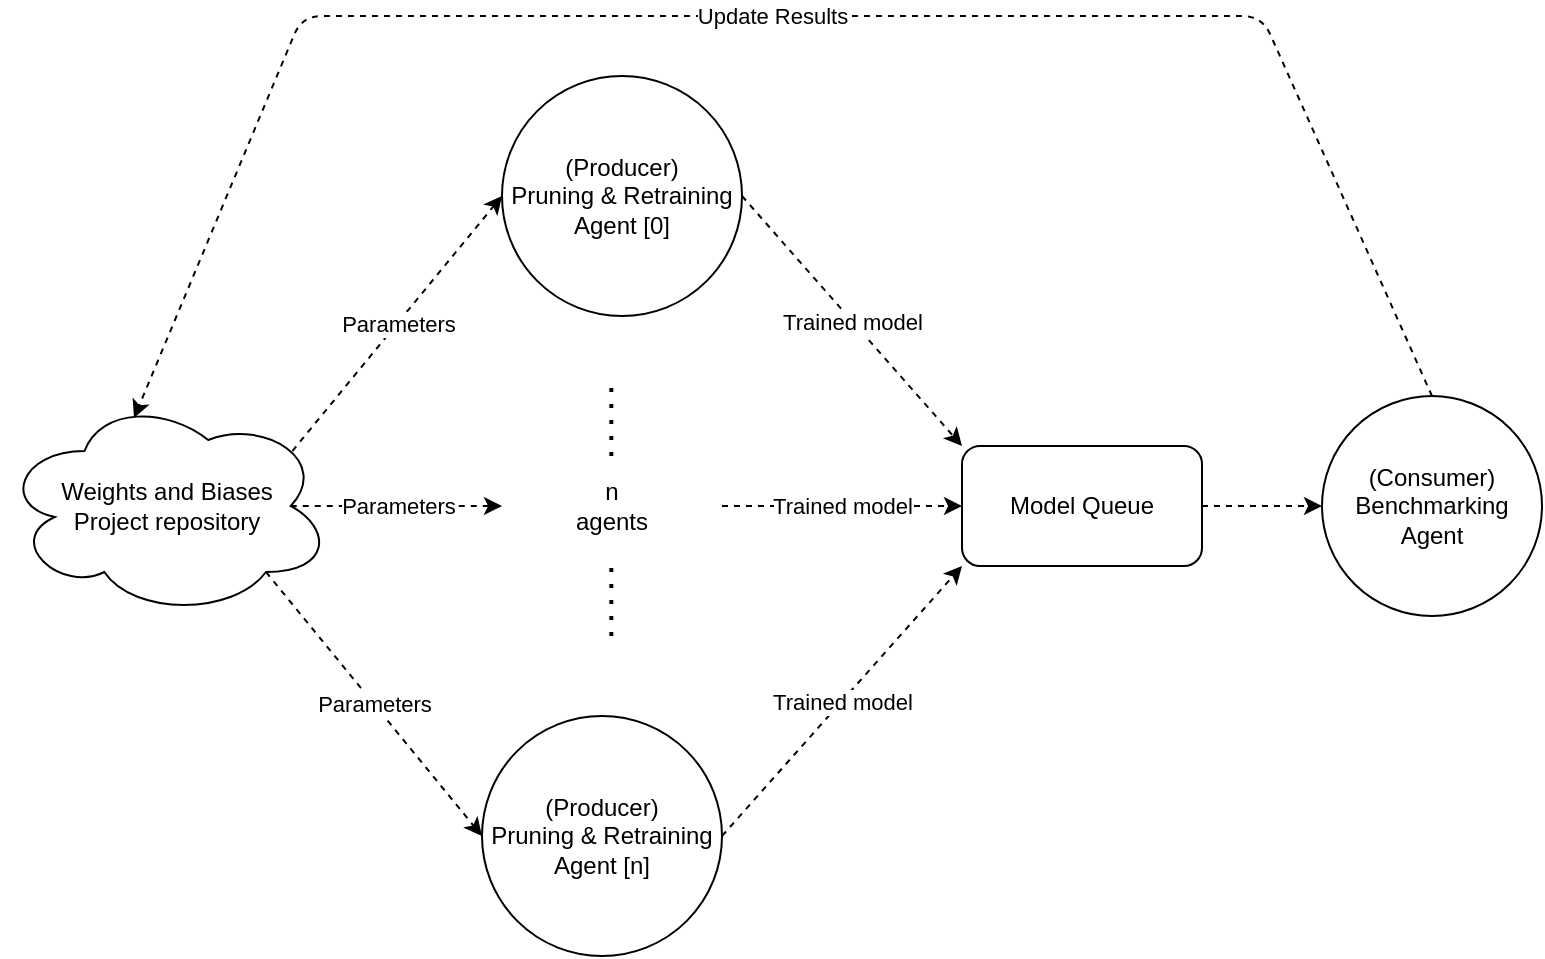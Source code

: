 <mxfile version="14.4.8" type="device"><diagram id="QMlt5zj4jSnFaHh3htJ3" name="Page-1"><mxGraphModel dx="810" dy="794" grid="1" gridSize="10" guides="1" tooltips="1" connect="1" arrows="1" fold="1" page="1" pageScale="1" pageWidth="850" pageHeight="1100" math="0" shadow="0"><root><mxCell id="0"/><mxCell id="1" parent="0"/><mxCell id="FiQkzo2WR7h0I0M9tngw-1" value="(Consumer)&lt;br&gt;Benchmarking Agent" style="ellipse;whiteSpace=wrap;html=1;aspect=fixed;" vertex="1" parent="1"><mxGeometry x="670" y="590" width="110" height="110" as="geometry"/></mxCell><mxCell id="FiQkzo2WR7h0I0M9tngw-3" value="Model Queue" style="rounded=1;whiteSpace=wrap;html=1;" vertex="1" parent="1"><mxGeometry x="490" y="615" width="120" height="60" as="geometry"/></mxCell><mxCell id="FiQkzo2WR7h0I0M9tngw-4" value="(Producer)&lt;br&gt;Pruning &amp;amp; Retraining Agent [0]" style="ellipse;whiteSpace=wrap;html=1;aspect=fixed;" vertex="1" parent="1"><mxGeometry x="260" y="430" width="120" height="120" as="geometry"/></mxCell><mxCell id="FiQkzo2WR7h0I0M9tngw-6" value="(Producer)&lt;br&gt;Pruning &amp;amp; Retraining Agent [n]" style="ellipse;whiteSpace=wrap;html=1;aspect=fixed;" vertex="1" parent="1"><mxGeometry x="250" y="750" width="120" height="120" as="geometry"/></mxCell><mxCell id="FiQkzo2WR7h0I0M9tngw-7" value="Weights and Biases &lt;br&gt;Project repository" style="ellipse;shape=cloud;whiteSpace=wrap;html=1;" vertex="1" parent="1"><mxGeometry x="10" y="590" width="165" height="110" as="geometry"/></mxCell><mxCell id="FiQkzo2WR7h0I0M9tngw-11" value="" style="endArrow=classic;html=1;entryX=0;entryY=0.5;entryDx=0;entryDy=0;exitX=1;exitY=0.5;exitDx=0;exitDy=0;dashed=1;" edge="1" parent="1" source="FiQkzo2WR7h0I0M9tngw-3" target="FiQkzo2WR7h0I0M9tngw-1"><mxGeometry width="50" height="50" relative="1" as="geometry"><mxPoint x="400" y="590" as="sourcePoint"/><mxPoint x="450" y="540" as="targetPoint"/></mxGeometry></mxCell><mxCell id="FiQkzo2WR7h0I0M9tngw-15" value="" style="endArrow=classic;html=1;dashed=1;exitX=0.88;exitY=0.25;exitDx=0;exitDy=0;exitPerimeter=0;entryX=0;entryY=0.5;entryDx=0;entryDy=0;" edge="1" parent="1" source="FiQkzo2WR7h0I0M9tngw-7" target="FiQkzo2WR7h0I0M9tngw-4"><mxGeometry relative="1" as="geometry"><mxPoint x="370" y="560" as="sourcePoint"/><mxPoint x="470" y="560" as="targetPoint"/></mxGeometry></mxCell><mxCell id="FiQkzo2WR7h0I0M9tngw-16" value="Parameters" style="edgeLabel;resizable=0;html=1;align=center;verticalAlign=middle;" connectable="0" vertex="1" parent="FiQkzo2WR7h0I0M9tngw-15"><mxGeometry relative="1" as="geometry"/></mxCell><mxCell id="FiQkzo2WR7h0I0M9tngw-17" value="" style="endArrow=classic;html=1;dashed=1;exitX=0.875;exitY=0.5;exitDx=0;exitDy=0;exitPerimeter=0;entryX=0;entryY=0.5;entryDx=0;entryDy=0;" edge="1" parent="1" source="FiQkzo2WR7h0I0M9tngw-7"><mxGeometry relative="1" as="geometry"><mxPoint x="165.2" y="627.5" as="sourcePoint"/><mxPoint x="260" y="645.0" as="targetPoint"/></mxGeometry></mxCell><mxCell id="FiQkzo2WR7h0I0M9tngw-18" value="Parameters" style="edgeLabel;resizable=0;html=1;align=center;verticalAlign=middle;" connectable="0" vertex="1" parent="FiQkzo2WR7h0I0M9tngw-17"><mxGeometry relative="1" as="geometry"/></mxCell><mxCell id="FiQkzo2WR7h0I0M9tngw-19" value="" style="endArrow=classic;html=1;dashed=1;exitX=0.8;exitY=0.8;exitDx=0;exitDy=0;exitPerimeter=0;entryX=0;entryY=0.5;entryDx=0;entryDy=0;" edge="1" parent="1" source="FiQkzo2WR7h0I0M9tngw-7" target="FiQkzo2WR7h0I0M9tngw-6"><mxGeometry relative="1" as="geometry"><mxPoint x="175.2" y="637.5" as="sourcePoint"/><mxPoint x="296.109" y="553.891" as="targetPoint"/></mxGeometry></mxCell><mxCell id="FiQkzo2WR7h0I0M9tngw-20" value="Parameters" style="edgeLabel;resizable=0;html=1;align=center;verticalAlign=middle;" connectable="0" vertex="1" parent="FiQkzo2WR7h0I0M9tngw-19"><mxGeometry relative="1" as="geometry"/></mxCell><mxCell id="FiQkzo2WR7h0I0M9tngw-21" value="" style="endArrow=classic;html=1;dashed=1;exitX=0.5;exitY=0;exitDx=0;exitDy=0;entryX=0.4;entryY=0.1;entryDx=0;entryDy=0;entryPerimeter=0;" edge="1" parent="1" source="FiQkzo2WR7h0I0M9tngw-1" target="FiQkzo2WR7h0I0M9tngw-7"><mxGeometry relative="1" as="geometry"><mxPoint x="370" y="560" as="sourcePoint"/><mxPoint x="470" y="560" as="targetPoint"/><Array as="points"><mxPoint x="640" y="400"/><mxPoint x="350" y="400"/><mxPoint x="160" y="400"/></Array></mxGeometry></mxCell><mxCell id="FiQkzo2WR7h0I0M9tngw-22" value="Update Results" style="edgeLabel;resizable=0;html=1;align=center;verticalAlign=middle;" connectable="0" vertex="1" parent="FiQkzo2WR7h0I0M9tngw-21"><mxGeometry relative="1" as="geometry"/></mxCell><mxCell id="FiQkzo2WR7h0I0M9tngw-23" value="" style="endArrow=classic;html=1;dashed=1;exitX=1;exitY=0.5;exitDx=0;exitDy=0;entryX=0;entryY=0;entryDx=0;entryDy=0;" edge="1" parent="1" source="FiQkzo2WR7h0I0M9tngw-4" target="FiQkzo2WR7h0I0M9tngw-3"><mxGeometry relative="1" as="geometry"><mxPoint x="370" y="560" as="sourcePoint"/><mxPoint x="470" y="560" as="targetPoint"/></mxGeometry></mxCell><mxCell id="FiQkzo2WR7h0I0M9tngw-24" value="Trained model" style="edgeLabel;resizable=0;html=1;align=center;verticalAlign=middle;" connectable="0" vertex="1" parent="FiQkzo2WR7h0I0M9tngw-23"><mxGeometry relative="1" as="geometry"/></mxCell><mxCell id="FiQkzo2WR7h0I0M9tngw-25" value="" style="endArrow=classic;html=1;dashed=1;exitX=1;exitY=0.5;exitDx=0;exitDy=0;entryX=0;entryY=0.5;entryDx=0;entryDy=0;" edge="1" parent="1" target="FiQkzo2WR7h0I0M9tngw-3"><mxGeometry relative="1" as="geometry"><mxPoint x="370" y="645.0" as="sourcePoint"/><mxPoint x="500" y="620" as="targetPoint"/></mxGeometry></mxCell><mxCell id="FiQkzo2WR7h0I0M9tngw-26" value="Trained model" style="edgeLabel;resizable=0;html=1;align=center;verticalAlign=middle;" connectable="0" vertex="1" parent="FiQkzo2WR7h0I0M9tngw-25"><mxGeometry relative="1" as="geometry"/></mxCell><mxCell id="FiQkzo2WR7h0I0M9tngw-27" value="" style="endArrow=classic;html=1;dashed=1;exitX=1;exitY=0.5;exitDx=0;exitDy=0;entryX=0;entryY=1;entryDx=0;entryDy=0;" edge="1" parent="1" source="FiQkzo2WR7h0I0M9tngw-6" target="FiQkzo2WR7h0I0M9tngw-3"><mxGeometry relative="1" as="geometry"><mxPoint x="390.0" y="515" as="sourcePoint"/><mxPoint x="510" y="630" as="targetPoint"/></mxGeometry></mxCell><mxCell id="FiQkzo2WR7h0I0M9tngw-28" value="Trained model" style="edgeLabel;resizable=0;html=1;align=center;verticalAlign=middle;" connectable="0" vertex="1" parent="FiQkzo2WR7h0I0M9tngw-27"><mxGeometry relative="1" as="geometry"/></mxCell><mxCell id="FiQkzo2WR7h0I0M9tngw-29" value="" style="endArrow=none;dashed=1;html=1;dashPattern=1 3;strokeWidth=2;" edge="1" parent="1"><mxGeometry width="50" height="50" relative="1" as="geometry"><mxPoint x="314.66" y="620" as="sourcePoint"/><mxPoint x="314.66" y="580" as="targetPoint"/></mxGeometry></mxCell><mxCell id="FiQkzo2WR7h0I0M9tngw-30" value="" style="endArrow=none;dashed=1;html=1;dashPattern=1 3;strokeWidth=2;" edge="1" parent="1"><mxGeometry width="50" height="50" relative="1" as="geometry"><mxPoint x="314.66" y="710.0" as="sourcePoint"/><mxPoint x="314.66" y="670" as="targetPoint"/></mxGeometry></mxCell><mxCell id="FiQkzo2WR7h0I0M9tngw-31" value="n agents" style="text;html=1;strokeColor=none;fillColor=none;align=center;verticalAlign=middle;whiteSpace=wrap;rounded=0;" vertex="1" parent="1"><mxGeometry x="295" y="635" width="40" height="20" as="geometry"/></mxCell></root></mxGraphModel></diagram></mxfile>